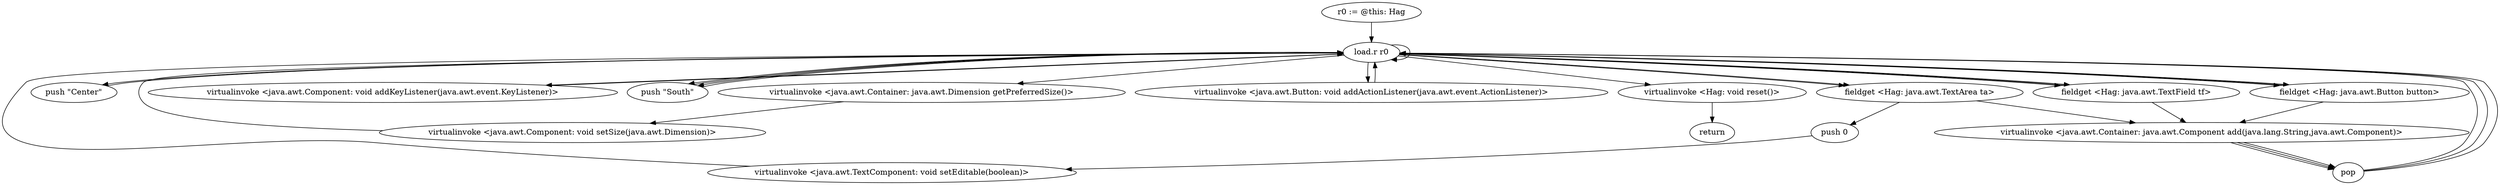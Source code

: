 digraph "" {
    "r0 := @this: Hag"
    "load.r r0"
    "r0 := @this: Hag"->"load.r r0";
    "fieldget <Hag: java.awt.TextArea ta>"
    "load.r r0"->"fieldget <Hag: java.awt.TextArea ta>";
    "push 0"
    "fieldget <Hag: java.awt.TextArea ta>"->"push 0";
    "virtualinvoke <java.awt.TextComponent: void setEditable(boolean)>"
    "push 0"->"virtualinvoke <java.awt.TextComponent: void setEditable(boolean)>";
    "virtualinvoke <java.awt.TextComponent: void setEditable(boolean)>"->"load.r r0";
    "push \"Center\""
    "load.r r0"->"push \"Center\"";
    "push \"Center\""->"load.r r0";
    "load.r r0"->"fieldget <Hag: java.awt.TextArea ta>";
    "virtualinvoke <java.awt.Container: java.awt.Component add(java.lang.String,java.awt.Component)>"
    "fieldget <Hag: java.awt.TextArea ta>"->"virtualinvoke <java.awt.Container: java.awt.Component add(java.lang.String,java.awt.Component)>";
    "pop"
    "virtualinvoke <java.awt.Container: java.awt.Component add(java.lang.String,java.awt.Component)>"->"pop";
    "pop"->"load.r r0";
    "fieldget <Hag: java.awt.TextField tf>"
    "load.r r0"->"fieldget <Hag: java.awt.TextField tf>";
    "fieldget <Hag: java.awt.TextField tf>"->"load.r r0";
    "virtualinvoke <java.awt.Component: void addKeyListener(java.awt.event.KeyListener)>"
    "load.r r0"->"virtualinvoke <java.awt.Component: void addKeyListener(java.awt.event.KeyListener)>";
    "virtualinvoke <java.awt.Component: void addKeyListener(java.awt.event.KeyListener)>"->"load.r r0";
    "push \"South\""
    "load.r r0"->"push \"South\"";
    "push \"South\""->"load.r r0";
    "load.r r0"->"fieldget <Hag: java.awt.TextField tf>";
    "fieldget <Hag: java.awt.TextField tf>"->"virtualinvoke <java.awt.Container: java.awt.Component add(java.lang.String,java.awt.Component)>";
    "virtualinvoke <java.awt.Container: java.awt.Component add(java.lang.String,java.awt.Component)>"->"pop";
    "pop"->"load.r r0";
    "fieldget <Hag: java.awt.Button button>"
    "load.r r0"->"fieldget <Hag: java.awt.Button button>";
    "fieldget <Hag: java.awt.Button button>"->"load.r r0";
    "virtualinvoke <java.awt.Button: void addActionListener(java.awt.event.ActionListener)>"
    "load.r r0"->"virtualinvoke <java.awt.Button: void addActionListener(java.awt.event.ActionListener)>";
    "virtualinvoke <java.awt.Button: void addActionListener(java.awt.event.ActionListener)>"->"load.r r0";
    "load.r r0"->"push \"South\"";
    "push \"South\""->"load.r r0";
    "load.r r0"->"fieldget <Hag: java.awt.Button button>";
    "fieldget <Hag: java.awt.Button button>"->"virtualinvoke <java.awt.Container: java.awt.Component add(java.lang.String,java.awt.Component)>";
    "virtualinvoke <java.awt.Container: java.awt.Component add(java.lang.String,java.awt.Component)>"->"pop";
    "pop"->"load.r r0";
    "load.r r0"->"load.r r0";
    "virtualinvoke <java.awt.Container: java.awt.Dimension getPreferredSize()>"
    "load.r r0"->"virtualinvoke <java.awt.Container: java.awt.Dimension getPreferredSize()>";
    "virtualinvoke <java.awt.Component: void setSize(java.awt.Dimension)>"
    "virtualinvoke <java.awt.Container: java.awt.Dimension getPreferredSize()>"->"virtualinvoke <java.awt.Component: void setSize(java.awt.Dimension)>";
    "virtualinvoke <java.awt.Component: void setSize(java.awt.Dimension)>"->"load.r r0";
    "virtualinvoke <Hag: void reset()>"
    "load.r r0"->"virtualinvoke <Hag: void reset()>";
    "return"
    "virtualinvoke <Hag: void reset()>"->"return";
}
